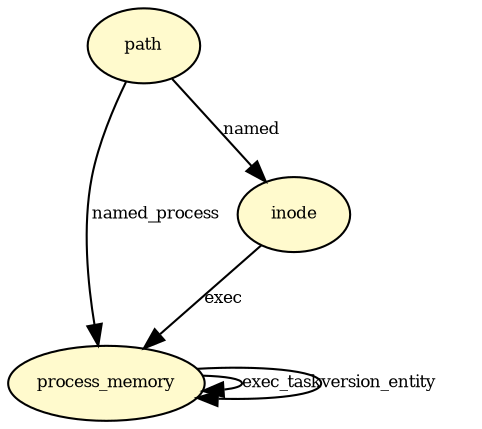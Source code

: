 digraph RGL__DirectedAdjacencyGraph {path[fontsize = 8,label = "path",shape = ellipse, fillcolor="#fffacd", style = filled]

process_memory[fontsize = 8,label = "process_memory",shape = ellipse, fillcolor="#fffacd", style = filled]

path -> process_memory[fontsize = 8,label = "named_process"]

inode[fontsize = 8,label = "inode",shape = ellipse, fillcolor="#fffacd", style = filled]

path -> inode[fontsize = 8,label = "named"]

process_memory -> process_memory[fontsize = 8,label = "exec_task"]

process_memory -> process_memory[fontsize = 8,label = "version_entity"]

inode -> process_memory[fontsize = 8,label = "exec"]

}